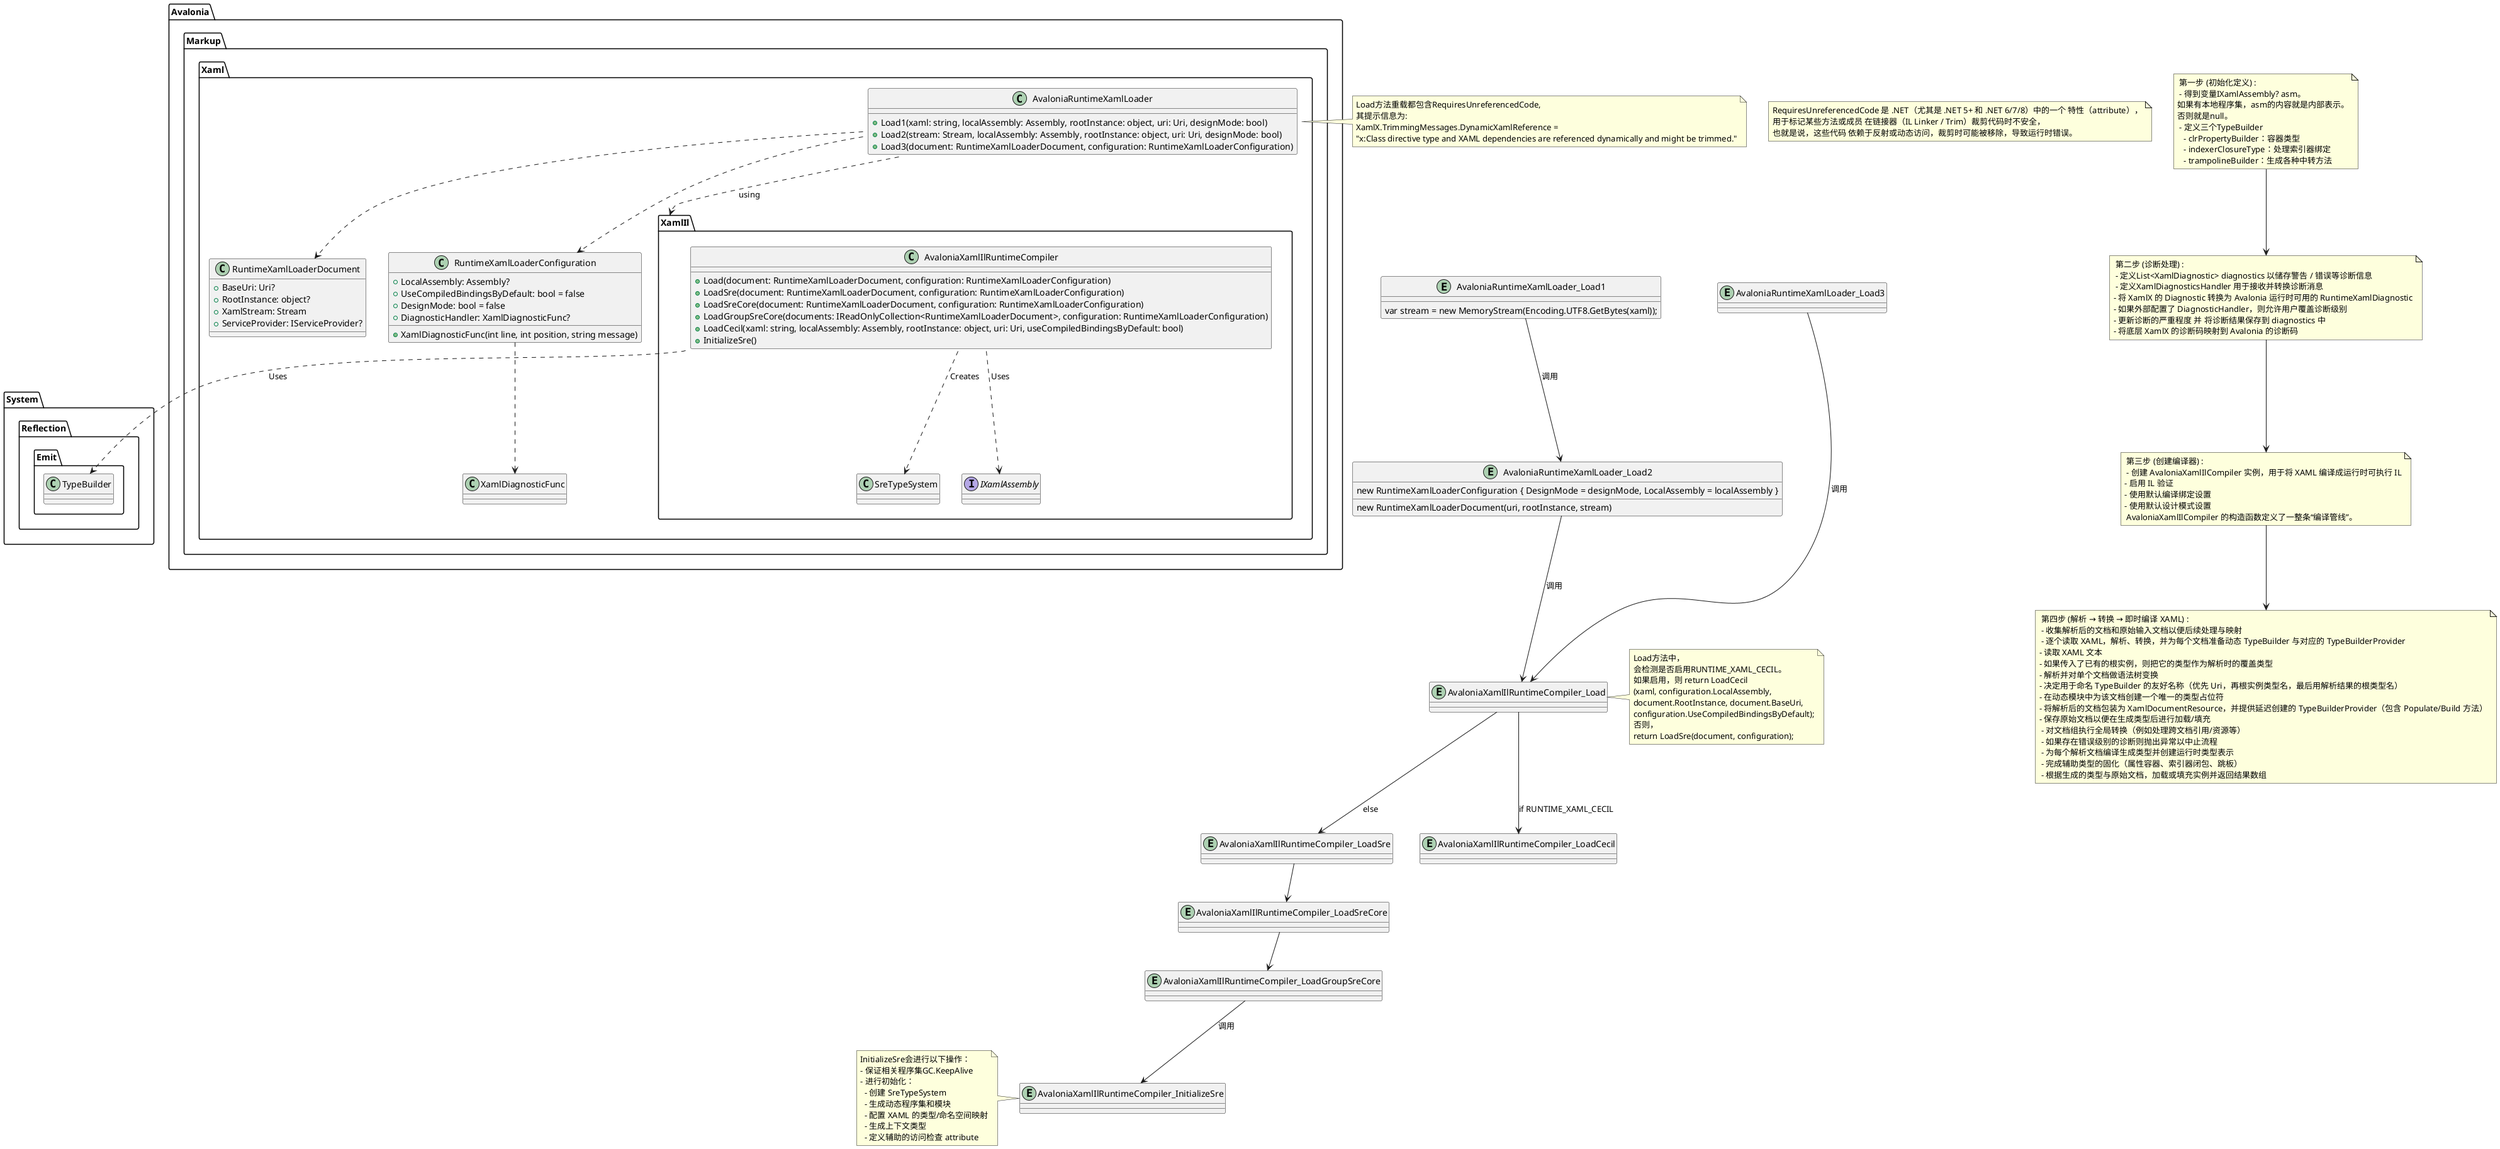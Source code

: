 @startuml
namespace Avalonia.Markup.Xaml {
    class AvaloniaRuntimeXamlLoader {
        + Load1(xaml: string, localAssembly: Assembly, rootInstance: object, uri: Uri, designMode: bool)
        + Load2(stream: Stream, localAssembly: Assembly, rootInstance: object, uri: Uri, designMode: bool)
        + Load3(document: RuntimeXamlLoaderDocument, configuration: RuntimeXamlLoaderConfiguration)
    }

    class RuntimeXamlLoaderDocument {
        + BaseUri: Uri?
        + RootInstance: object?
        + XamlStream: Stream
        + ServiceProvider: IServiceProvider?
    }

    class RuntimeXamlLoaderConfiguration {
        + LocalAssembly: Assembly?
        + UseCompiledBindingsByDefault: bool = false
        + DesignMode: bool = false
        + DiagnosticHandler: XamlDiagnosticFunc?
        + XamlDiagnosticFunc(int line, int position, string message)
    }

    AvaloniaRuntimeXamlLoader ..> RuntimeXamlLoaderDocument
    AvaloniaRuntimeXamlLoader ..> RuntimeXamlLoaderConfiguration
    RuntimeXamlLoaderConfiguration ..> XamlDiagnosticFunc
}

' 建立伪节点代表方法
entity AvaloniaRuntimeXamlLoader_Load1 {
  var stream = new MemoryStream(Encoding.UTF8.GetBytes(xaml));
}
entity AvaloniaRuntimeXamlLoader_Load2 {
  new RuntimeXamlLoaderDocument(uri, rootInstance, stream)
  new RuntimeXamlLoaderConfiguration { DesignMode = designMode, LocalAssembly = localAssembly }
}
entity AvaloniaRuntimeXamlLoader_Load3
entity AvaloniaXamlIlRuntimeCompiler_Load
entity AvaloniaXamlIlRuntimeCompiler_LoadCecil
entity AvaloniaXamlIlRuntimeCompiler_LoadSre
entity AvaloniaXamlIlRuntimeCompiler_LoadSreCore
entity AvaloniaXamlIlRuntimeCompiler_LoadGroupSreCore

' 隐藏连线，把伪节点放到类方法对应的位置
Avalonia.Markup.Xaml.AvaloniaRuntimeXamlLoader::Load1 -[hidden]- AvaloniaRuntimeXamlLoader_Load1
Avalonia.Markup.Xaml.AvaloniaRuntimeXamlLoader::Load2 -[hidden]- AvaloniaRuntimeXamlLoader_Load2
Avalonia.Markup.Xaml.AvaloniaRuntimeXamlLoader::Load3 -[hidden]- AvaloniaRuntimeXamlLoader_Load3
Avalonia.Markup.Xaml.XamlIl.AvaloniaXamlIlRuntimeCompiler::Load -[hidden]- AvaloniaXamlIlRuntimeCompiler_Load

' 实际箭头
AvaloniaRuntimeXamlLoader_Load1 --> AvaloniaRuntimeXamlLoader_Load2 : 调用
AvaloniaRuntimeXamlLoader_Load2 --> AvaloniaXamlIlRuntimeCompiler_Load : 调用
AvaloniaRuntimeXamlLoader_Load3 --> AvaloniaXamlIlRuntimeCompiler_Load : 调用
AvaloniaXamlIlRuntimeCompiler_Load --> AvaloniaXamlIlRuntimeCompiler_LoadCecil : if RUNTIME_XAML_CECIL
AvaloniaXamlIlRuntimeCompiler_Load --> AvaloniaXamlIlRuntimeCompiler_LoadSre : else
AvaloniaXamlIlRuntimeCompiler_LoadSre --> AvaloniaXamlIlRuntimeCompiler_LoadSreCore
AvaloniaXamlIlRuntimeCompiler_LoadSreCore --> AvaloniaXamlIlRuntimeCompiler_LoadGroupSreCore

note right of AvaloniaRuntimeXamlLoader
  Load方法重载都包含RequiresUnreferencedCode,
  其提示信息为:
  XamlX.TrimmingMessages.DynamicXamlReference =
  "x:Class directive type and XAML dependencies are referenced dynamically and might be trimmed."
end note

note as N1
  RequiresUnreferencedCode 是 .NET（尤其是 .NET 5+ 和 .NET 6/7/8）中的一个 特性（attribute），
  用于标记某些方法或成员 在链接器（IL Linker / Trim）裁剪代码时不安全，
  也就是说，这些代码 依赖于反射或动态访问，裁剪时可能被移除，导致运行时错误。
end note

note right of AvaloniaXamlIlRuntimeCompiler_Load
  Load方法中，
  会检测是否启用RUNTIME_XAML_CECIL。
  如果启用，则 return LoadCecil
  (xaml, configuration.LocalAssembly, 
  document.RootInstance, document.BaseUri, 
  configuration.UseCompiledBindingsByDefault);
  否则，
  return LoadSre(document, configuration);
end note

package Avalonia.Markup.Xaml.XamlIl {
    class AvaloniaXamlIlRuntimeCompiler {
        + Load(document: RuntimeXamlLoaderDocument, configuration: RuntimeXamlLoaderConfiguration)
        + LoadSre(document: RuntimeXamlLoaderDocument, configuration: RuntimeXamlLoaderConfiguration)
        + LoadSreCore(document: RuntimeXamlLoaderDocument, configuration: RuntimeXamlLoaderConfiguration)
        + LoadGroupSreCore(documents: IReadOnlyCollection<RuntimeXamlLoaderDocument>, configuration: RuntimeXamlLoaderConfiguration)
        + LoadCecil(xaml: string, localAssembly: Assembly, rootInstance: object, uri: Uri, useCompiledBindingsByDefault: bool)
        + InitializeSre()
    }
}

Avalonia.Markup.Xaml.AvaloniaRuntimeXamlLoader ..> Avalonia.Markup.Xaml.XamlIl : using

entity AvaloniaXamlIlRuntimeCompiler_InitializeSre
Avalonia.Markup.Xaml.XamlIl.AvaloniaXamlIlRuntimeCompiler::InitializeSre -[hidden]- AvaloniaXamlIlRuntimeCompiler_InitializeSre
AvaloniaXamlIlRuntimeCompiler_LoadGroupSreCore --> AvaloniaXamlIlRuntimeCompiler_InitializeSre : 调用

note left of AvaloniaXamlIlRuntimeCompiler_InitializeSre
  InitializeSre会进行以下操作：
  - 保证相关程序集GC.KeepAlive
  - 进行初始化：
    - 创建 SreTypeSystem
    - 生成动态程序集和模块
    - 配置 XAML 的类型/命名空间映射
    - 生成上下文类型
    - 定义辅助的访问检查 attribute
end note

package Avalonia.Markup.Xaml.XamlIl {
    class SreTypeSystem {
    }
    AvaloniaXamlIlRuntimeCompiler ..> SreTypeSystem : Creates
}

package System.Reflection.Emit {
    class TypeBuilder {
    }
}

package Avalonia.Markup.Xaml.XamlIl {
    interface IXamlAssembly {
    }
}


Avalonia.Markup.Xaml.XamlIl.AvaloniaXamlIlRuntimeCompiler ..> System.Reflection.Emit.TypeBuilder : Uses
Avalonia.Markup.Xaml.XamlIl.AvaloniaXamlIlRuntimeCompiler ..> Avalonia.Markup.Xaml.XamlIl.IXamlAssembly : Uses

note as LoadGroupSreCore_n1
  第一步 (初始化定义) :
  - 得到变量IXamlAssembly? asm。
	如果有本地程序集，asm的内容就是内部表示。
	否则就是null。
  - 定义三个TypeBuilder
    - clrPropertyBuilder：容器类型
    - indexerClosureType：处理索引器绑定
    - trampolineBuilder：生成各种中转方法
end note

note as LoadGroupSreCore_n2
  第二步 (诊断处理) :
  - 定义List<XamlDiagnostic> diagnostics 以储存警告 / 错误等诊断信息
  - 定义XamlDiagnosticsHandler 用于接收并转换诊断消息
	- 将 XamlX 的 Diagnostic 转换为 Avalonia 运行时可用的 RuntimeXamlDiagnostic
	- 如果外部配置了 DiagnosticHandler，则允许用户覆盖诊断级别
	- 更新诊断的严重程度 并 将诊断结果保存到 diagnostics 中
	- 将底层 XamlX 的诊断码映射到 Avalonia 的诊断码
end note

note as LoadGroupSreCore_n3
  第三步 (创建编译器) :
  - 创建 AvaloniaXamlIlCompiler 实例，用于将 XAML 编译成运行时可执行 IL
	- 启用 IL 验证
	- 使用默认编译绑定设置
	- 使用默认设计模式设置
  AvaloniaXamlIlCompiler 的构造函数定义了一整条“编译管线”。
end note

note as LoadGroupSreCore_n4
  第四步 (解析 → 转换 → 即时编译 XAML) :
  - 收集解析后的文档和原始输入文档以便后续处理与映射
  - 逐个读取 XAML，解析、转换，并为每个文档准备动态 TypeBuilder 与对应的 TypeBuilderProvider
	- 读取 XAML 文本
	- 如果传入了已有的根实例，则把它的类型作为解析时的覆盖类型
	- 解析并对单个文档做语法树变换
	- 决定用于命名 TypeBuilder 的友好名称（优先 Uri，再根实例类型名，最后用解析结果的根类型名）
	- 在动态模块中为该文档创建一个唯一的类型占位符
	- 将解析后的文档包装为 XamlDocumentResource，并提供延迟创建的 TypeBuilderProvider（包含 Populate/Build 方法）
	- 保存原始文档以便在生成类型后进行加载/填充
  - 对文档组执行全局转换（例如处理跨文档引用/资源等）
  - 如果存在错误级别的诊断则抛出异常以中止流程
  - 为每个解析文档编译生成类型并创建运行时类型表示
  - 完成辅助类型的固化（属性容器、索引器闭包、跳板）
  - 根据生成的类型与原始文档，加载或填充实例并返回结果数组
end note

LoadGroupSreCore_n1 --> LoadGroupSreCore_n2
LoadGroupSreCore_n2 --> LoadGroupSreCore_n3
LoadGroupSreCore_n3 --> LoadGroupSreCore_n4

@enduml
